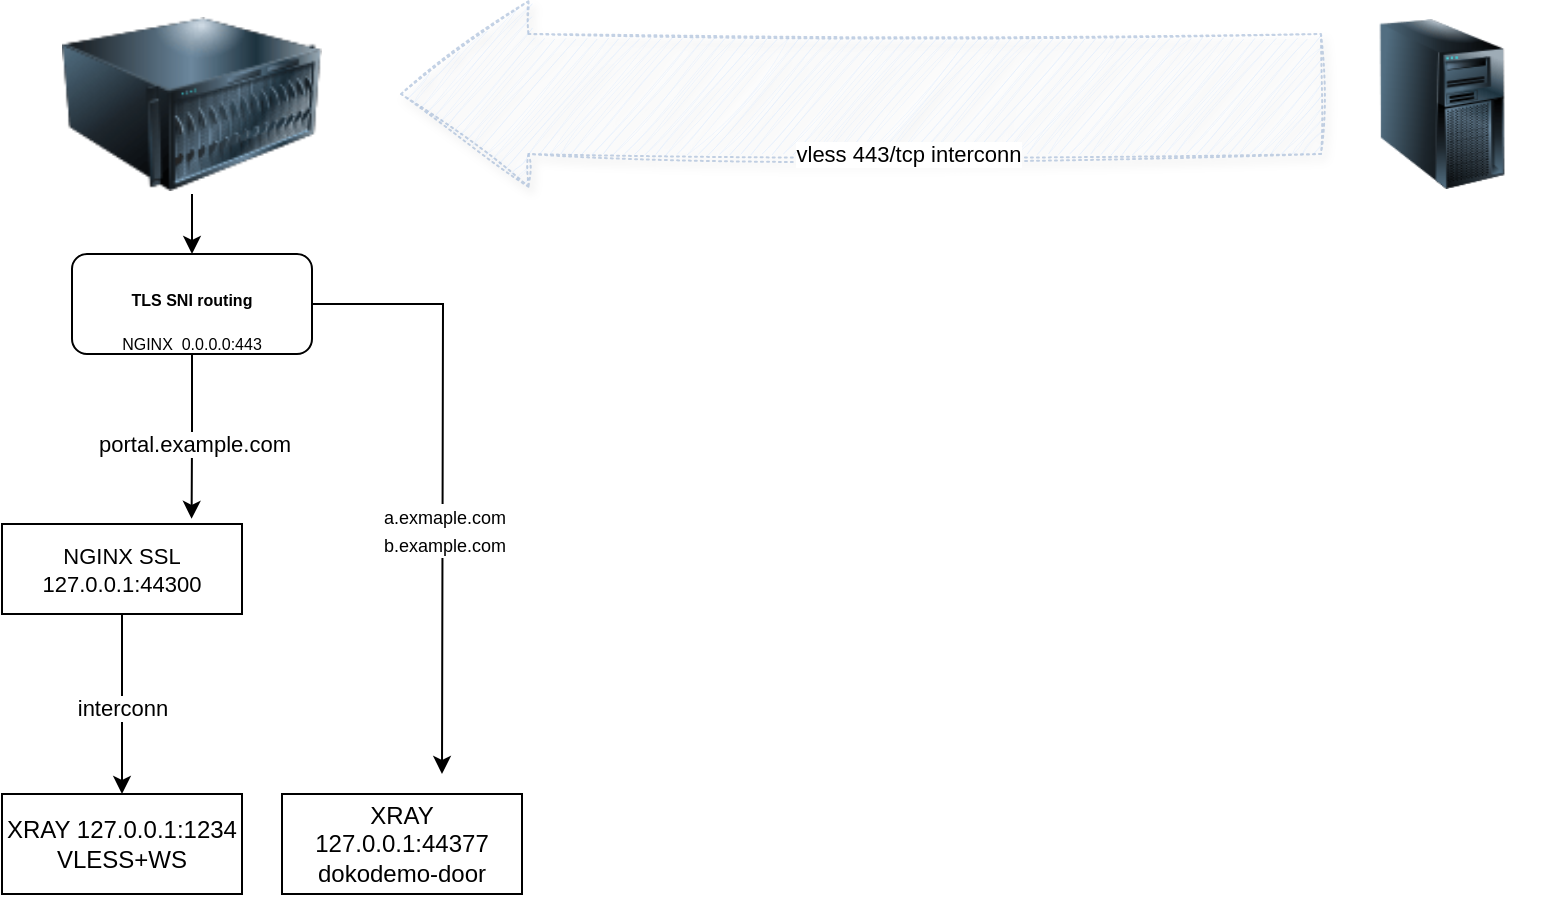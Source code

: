 <mxfile version="24.8.6">
  <diagram name="Страница — 1" id="QWWhaRhY9D7dxEq5PxqZ">
    <mxGraphModel dx="989" dy="520" grid="1" gridSize="10" guides="1" tooltips="1" connect="1" arrows="1" fold="1" page="1" pageScale="1" pageWidth="827" pageHeight="1169" math="0" shadow="0">
      <root>
        <mxCell id="0" />
        <mxCell id="1" parent="0" />
        <mxCell id="2mHUGmnxwJs71J8LvA5L-19" value="" style="rounded=0;orthogonalLoop=1;jettySize=auto;html=1;fillColor=#dae8fc;strokeColor=#6c8ebf;elbow=vertical;shape=flexArrow;opacity=40;shadow=1;flowAnimation=0;sketch=1;curveFitting=1;jiggle=2;dashed=1;dashPattern=1 2;endWidth=31.724;endSize=20.903;width=60;" edge="1" parent="1">
          <mxGeometry relative="1" as="geometry">
            <mxPoint x="670" y="200" as="sourcePoint" />
            <mxPoint x="209" y="200" as="targetPoint" />
            <Array as="points" />
          </mxGeometry>
        </mxCell>
        <mxCell id="2mHUGmnxwJs71J8LvA5L-20" value="vless 443/tcp interconn" style="edgeLabel;html=1;align=center;verticalAlign=middle;resizable=0;points=[];" vertex="1" connectable="0" parent="2mHUGmnxwJs71J8LvA5L-19">
          <mxGeometry x="0.118" y="4" relative="1" as="geometry">
            <mxPoint x="50" y="26" as="offset" />
          </mxGeometry>
        </mxCell>
        <mxCell id="2mHUGmnxwJs71J8LvA5L-12" value="" style="image;html=1;image=img/lib/clip_art/computers/Server_Tower_128x128.png" vertex="1" parent="1">
          <mxGeometry x="680" y="162.5" width="100" height="85" as="geometry" />
        </mxCell>
        <mxCell id="2mHUGmnxwJs71J8LvA5L-25" value="" style="edgeStyle=orthogonalEdgeStyle;rounded=0;orthogonalLoop=1;jettySize=auto;html=1;" edge="1" parent="1" source="2mHUGmnxwJs71J8LvA5L-13" target="2mHUGmnxwJs71J8LvA5L-24">
          <mxGeometry relative="1" as="geometry" />
        </mxCell>
        <mxCell id="2mHUGmnxwJs71J8LvA5L-13" value="" style="image;html=1;image=img/lib/clip_art/computers/Server_128x128.png" vertex="1" parent="1">
          <mxGeometry x="40" y="160" width="130" height="90" as="geometry" />
        </mxCell>
        <mxCell id="2mHUGmnxwJs71J8LvA5L-50" value="" style="edgeStyle=orthogonalEdgeStyle;rounded=0;orthogonalLoop=1;jettySize=auto;html=1;" edge="1" parent="1" source="2mHUGmnxwJs71J8LvA5L-24">
          <mxGeometry relative="1" as="geometry">
            <mxPoint x="230" y="540" as="targetPoint" />
          </mxGeometry>
        </mxCell>
        <mxCell id="2mHUGmnxwJs71J8LvA5L-52" value="&lt;div&gt;&lt;font style=&quot;font-size: 9px;&quot;&gt;a.exmaple.com&lt;/font&gt;&lt;/div&gt;&lt;div&gt;&lt;font style=&quot;font-size: 9px;&quot;&gt;b.example.com&lt;br&gt;&lt;/font&gt;&lt;/div&gt;" style="edgeLabel;html=1;align=center;verticalAlign=middle;resizable=0;points=[];" vertex="1" connectable="0" parent="2mHUGmnxwJs71J8LvA5L-50">
          <mxGeometry x="0.188" relative="1" as="geometry">
            <mxPoint as="offset" />
          </mxGeometry>
        </mxCell>
        <mxCell id="2mHUGmnxwJs71J8LvA5L-24" value="&lt;div style=&quot;font-size: 8px;&quot;&gt;&lt;h1 dir=&quot;auto&quot; class=&quot;heading-element&quot;&gt;&lt;font style=&quot;font-size: 8px;&quot;&gt;TLS SNI routing&lt;/font&gt;&lt;/h1&gt;&lt;/div&gt;&lt;div style=&quot;font-size: 8px;&quot;&gt;&lt;font style=&quot;font-size: 8px;&quot;&gt;NGINX&amp;nbsp; 0.0.0.0:443&lt;/font&gt;&lt;/div&gt;" style="rounded=1;whiteSpace=wrap;html=1;" vertex="1" parent="1">
          <mxGeometry x="45" y="280" width="120" height="50" as="geometry" />
        </mxCell>
        <mxCell id="2mHUGmnxwJs71J8LvA5L-29" value="&lt;div&gt;XRAY 127.0.0.1:1234&lt;/div&gt;&lt;div&gt;VLESS+WS&lt;br&gt;&lt;/div&gt;" style="rounded=0;whiteSpace=wrap;html=1;" vertex="1" parent="1">
          <mxGeometry x="10" y="550" width="120" height="50" as="geometry" />
        </mxCell>
        <mxCell id="2mHUGmnxwJs71J8LvA5L-36" style="edgeStyle=orthogonalEdgeStyle;rounded=0;orthogonalLoop=1;jettySize=auto;html=1;exitX=0.5;exitY=1;exitDx=0;exitDy=0;entryX=0.5;entryY=0;entryDx=0;entryDy=0;" edge="1" parent="1" source="2mHUGmnxwJs71J8LvA5L-33" target="2mHUGmnxwJs71J8LvA5L-29">
          <mxGeometry relative="1" as="geometry" />
        </mxCell>
        <mxCell id="2mHUGmnxwJs71J8LvA5L-41" value="interconn" style="edgeLabel;html=1;align=center;verticalAlign=middle;resizable=0;points=[];" vertex="1" connectable="0" parent="2mHUGmnxwJs71J8LvA5L-36">
          <mxGeometry x="0.035" relative="1" as="geometry">
            <mxPoint as="offset" />
          </mxGeometry>
        </mxCell>
        <mxCell id="2mHUGmnxwJs71J8LvA5L-33" value="&lt;div style=&quot;font-size: 11px;&quot;&gt;&lt;font style=&quot;font-size: 11px;&quot;&gt;NGINX SSL &lt;/font&gt;&lt;font style=&quot;font-size: 11px;&quot;&gt;127.0.0.1:44300&lt;br&gt;&lt;/font&gt;&lt;/div&gt;" style="rounded=0;whiteSpace=wrap;html=1;" vertex="1" parent="1">
          <mxGeometry x="10" y="415" width="120" height="45" as="geometry" />
        </mxCell>
        <mxCell id="2mHUGmnxwJs71J8LvA5L-39" style="edgeStyle=orthogonalEdgeStyle;rounded=0;orthogonalLoop=1;jettySize=auto;html=1;exitX=0.5;exitY=1;exitDx=0;exitDy=0;" edge="1" parent="1">
          <mxGeometry relative="1" as="geometry">
            <mxPoint x="435.0" y="415" as="sourcePoint" />
            <mxPoint x="435.0" y="415" as="targetPoint" />
          </mxGeometry>
        </mxCell>
        <mxCell id="2mHUGmnxwJs71J8LvA5L-40" style="edgeStyle=orthogonalEdgeStyle;rounded=0;orthogonalLoop=1;jettySize=auto;html=1;exitX=0.5;exitY=1;exitDx=0;exitDy=0;" edge="1" parent="1">
          <mxGeometry relative="1" as="geometry">
            <mxPoint x="435.0" y="415" as="sourcePoint" />
            <mxPoint x="435.0" y="415" as="targetPoint" />
          </mxGeometry>
        </mxCell>
        <mxCell id="2mHUGmnxwJs71J8LvA5L-42" style="edgeStyle=orthogonalEdgeStyle;rounded=0;orthogonalLoop=1;jettySize=auto;html=1;entryX=0.79;entryY=-0.057;entryDx=0;entryDy=0;entryPerimeter=0;" edge="1" parent="1" source="2mHUGmnxwJs71J8LvA5L-24" target="2mHUGmnxwJs71J8LvA5L-33">
          <mxGeometry relative="1" as="geometry" />
        </mxCell>
        <mxCell id="2mHUGmnxwJs71J8LvA5L-43" value="portal.example.com" style="edgeLabel;html=1;align=center;verticalAlign=middle;resizable=0;points=[];" vertex="1" connectable="0" parent="2mHUGmnxwJs71J8LvA5L-42">
          <mxGeometry x="0.079" y="1" relative="1" as="geometry">
            <mxPoint as="offset" />
          </mxGeometry>
        </mxCell>
        <mxCell id="2mHUGmnxwJs71J8LvA5L-45" value="&lt;div&gt;XRAY 127.0.0.1:44377&lt;/div&gt;&lt;div&gt;dokodemo-door&lt;br&gt;&lt;/div&gt;" style="rounded=0;whiteSpace=wrap;html=1;" vertex="1" parent="1">
          <mxGeometry x="150" y="550" width="120" height="50" as="geometry" />
        </mxCell>
      </root>
    </mxGraphModel>
  </diagram>
</mxfile>

